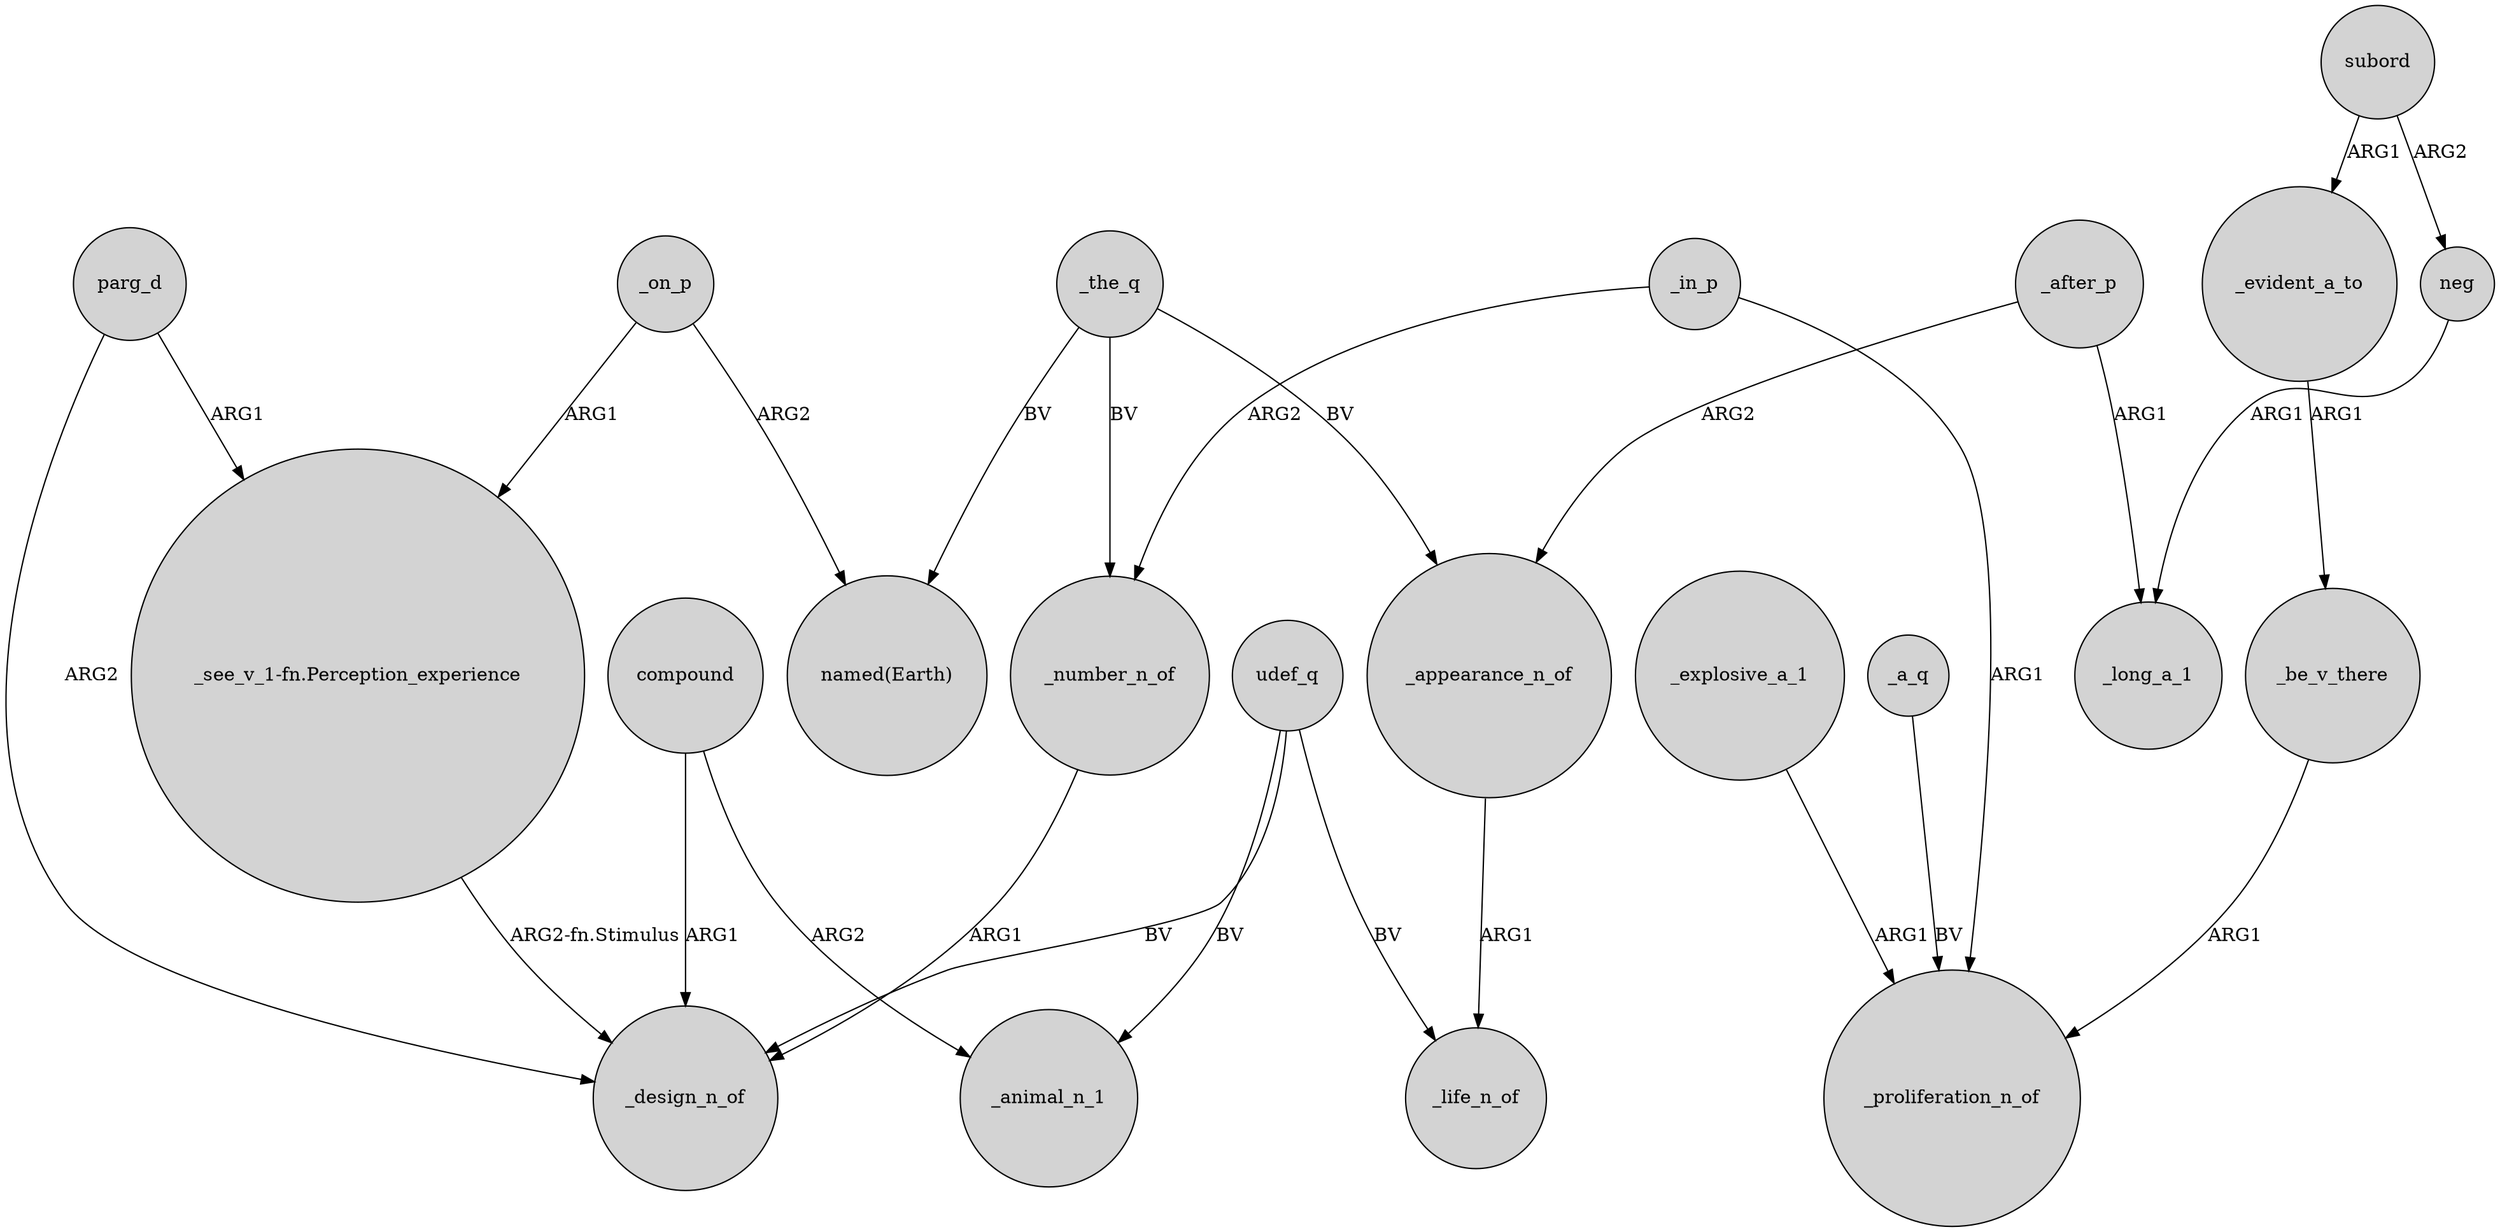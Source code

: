 digraph {
	node [shape=circle style=filled]
	"_see_v_1-fn.Perception_experience" -> _design_n_of [label="ARG2-fn.Stimulus"]
	subord -> _evident_a_to [label=ARG1]
	_appearance_n_of -> _life_n_of [label=ARG1]
	_the_q -> _appearance_n_of [label=BV]
	udef_q -> _life_n_of [label=BV]
	compound -> _design_n_of [label=ARG1]
	_after_p -> _long_a_1 [label=ARG1]
	_evident_a_to -> _be_v_there [label=ARG1]
	_the_q -> _number_n_of [label=BV]
	_explosive_a_1 -> _proliferation_n_of [label=ARG1]
	_in_p -> _proliferation_n_of [label=ARG1]
	_number_n_of -> _design_n_of [label=ARG1]
	_a_q -> _proliferation_n_of [label=BV]
	_be_v_there -> _proliferation_n_of [label=ARG1]
	udef_q -> _animal_n_1 [label=BV]
	_the_q -> "named(Earth)" [label=BV]
	compound -> _animal_n_1 [label=ARG2]
	_after_p -> _appearance_n_of [label=ARG2]
	parg_d -> "_see_v_1-fn.Perception_experience" [label=ARG1]
	_in_p -> _number_n_of [label=ARG2]
	udef_q -> _design_n_of [label=BV]
	_on_p -> "named(Earth)" [label=ARG2]
	_on_p -> "_see_v_1-fn.Perception_experience" [label=ARG1]
	parg_d -> _design_n_of [label=ARG2]
	neg -> _long_a_1 [label=ARG1]
	subord -> neg [label=ARG2]
}
